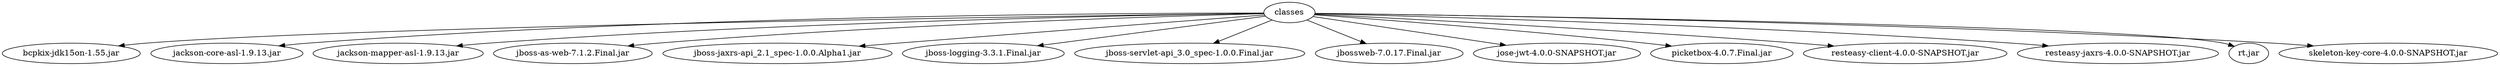 digraph "summary" {
  "classes"                                          -> "bcpkix-jdk15on-1.55.jar";
  "classes"                                          -> "jackson-core-asl-1.9.13.jar";
  "classes"                                          -> "jackson-mapper-asl-1.9.13.jar";
  "classes"                                          -> "jboss-as-web-7.1.2.Final.jar";
  "classes"                                          -> "jboss-jaxrs-api_2.1_spec-1.0.0.Alpha1.jar";
  "classes"                                          -> "jboss-logging-3.3.1.Final.jar";
  "classes"                                          -> "jboss-servlet-api_3.0_spec-1.0.0.Final.jar";
  "classes"                                          -> "jbossweb-7.0.17.Final.jar";
  "classes"                                          -> "jose-jwt-4.0.0-SNAPSHOT.jar";
  "classes"                                          -> "picketbox-4.0.7.Final.jar";
  "classes"                                          -> "resteasy-client-4.0.0-SNAPSHOT.jar";
  "classes"                                          -> "resteasy-jaxrs-4.0.0-SNAPSHOT.jar";
  "classes"                                          -> "rt.jar";
  "classes"                                          -> "skeleton-key-core-4.0.0-SNAPSHOT.jar";
}
